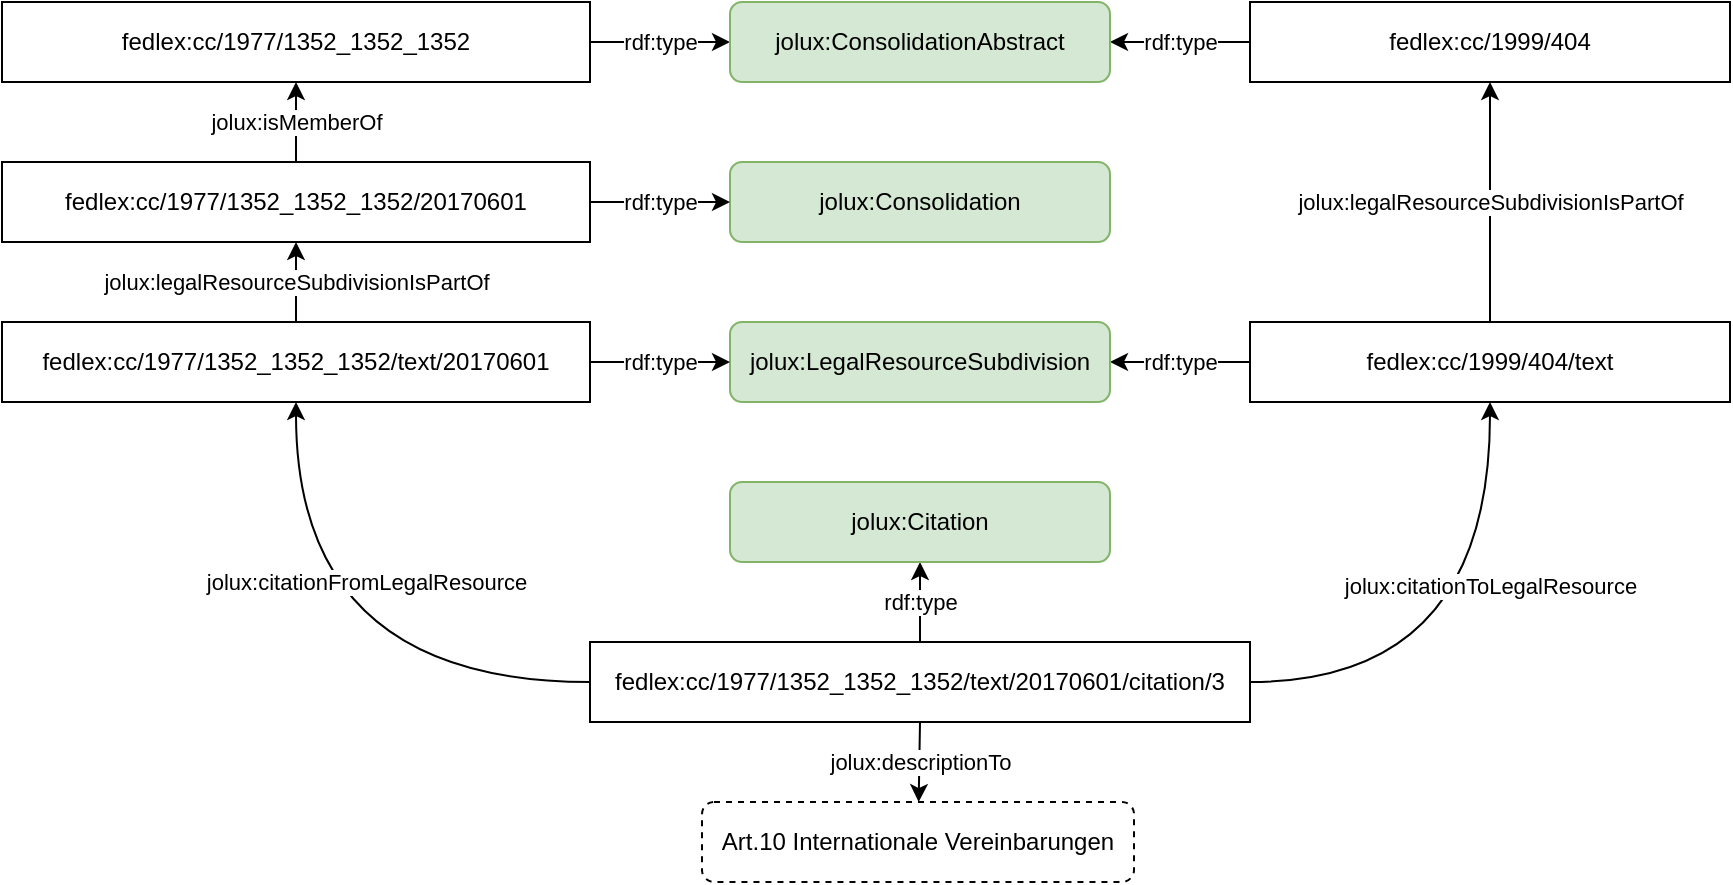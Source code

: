 <mxfile>
    <diagram id="SRrs_ta1pIiSuB_7zpYr" name="Seite-1">
        <mxGraphModel dx="1345" dy="664" grid="1" gridSize="10" guides="1" tooltips="1" connect="1" arrows="1" fold="1" page="1" pageScale="1" pageWidth="827" pageHeight="1169" math="0" shadow="0">
            <root>
                <mxCell id="0"/>
                <mxCell id="1" parent="0"/>
                <mxCell id="4" style="edgeStyle=orthogonalEdgeStyle;html=1;entryX=0;entryY=0.5;entryDx=0;entryDy=0;exitX=1;exitY=0.5;exitDx=0;exitDy=0;" parent="1" source="2" target="68" edge="1">
                    <mxGeometry relative="1" as="geometry">
                        <mxPoint x="328" y="220" as="targetPoint"/>
                        <mxPoint x="670" y="230" as="sourcePoint"/>
                    </mxGeometry>
                </mxCell>
                <mxCell id="5" value="&lt;div&gt;rdf:type&lt;/div&gt;" style="edgeLabel;html=1;align=center;verticalAlign=middle;resizable=0;points=[];" parent="4" vertex="1" connectable="0">
                    <mxGeometry relative="1" as="geometry">
                        <mxPoint as="offset"/>
                    </mxGeometry>
                </mxCell>
                <mxCell id="2" value="fedlex:cc/1977/1352_1352_1352" style="rounded=0;whiteSpace=wrap;html=1;" parent="1" vertex="1">
                    <mxGeometry x="360" y="200" width="294" height="40" as="geometry"/>
                </mxCell>
                <mxCell id="8" style="edgeStyle=orthogonalEdgeStyle;html=1;exitX=0.5;exitY=0;exitDx=0;exitDy=0;rounded=0;entryX=0.5;entryY=1;entryDx=0;entryDy=0;" parent="1" source="6" target="2" edge="1">
                    <mxGeometry relative="1" as="geometry">
                        <mxPoint x="594" y="200" as="targetPoint"/>
                    </mxGeometry>
                </mxCell>
                <mxCell id="10" value="jolux:isMemberOf" style="edgeLabel;html=1;align=center;verticalAlign=middle;resizable=0;points=[];" parent="8" vertex="1" connectable="0">
                    <mxGeometry relative="1" as="geometry">
                        <mxPoint as="offset"/>
                    </mxGeometry>
                </mxCell>
                <mxCell id="52" value="jolux:legalResourceSubdivisionIsPartOf" style="edgeStyle=none;html=1;exitX=0.5;exitY=0;exitDx=0;exitDy=0;entryX=0.5;entryY=1;entryDx=0;entryDy=0;" parent="1" source="51" target="6" edge="1">
                    <mxGeometry relative="1" as="geometry">
                        <mxPoint x="584" y="340" as="targetPoint"/>
                    </mxGeometry>
                </mxCell>
                <mxCell id="6" value="fedlex:cc/1977/1352_1352_1352/20170601" style="rounded=0;whiteSpace=wrap;html=1;" parent="1" vertex="1">
                    <mxGeometry x="360" y="280" width="294" height="40" as="geometry"/>
                </mxCell>
                <mxCell id="51" value="fedlex:cc/1977/1352_1352_1352/text/20170601" style="rounded=0;whiteSpace=wrap;html=1;" parent="1" vertex="1">
                    <mxGeometry x="360" y="360" width="294" height="40" as="geometry"/>
                </mxCell>
                <mxCell id="58" value="rdf:type" style="edgeStyle=orthogonalEdgeStyle;curved=1;html=1;exitX=0.5;exitY=0;exitDx=0;exitDy=0;" parent="1" source="56" target="57" edge="1">
                    <mxGeometry relative="1" as="geometry"/>
                </mxCell>
                <mxCell id="60" style="edgeStyle=orthogonalEdgeStyle;curved=1;html=1;entryX=0.5;entryY=1;entryDx=0;entryDy=0;exitX=0;exitY=0.5;exitDx=0;exitDy=0;" parent="1" source="56" target="51" edge="1">
                    <mxGeometry relative="1" as="geometry"/>
                </mxCell>
                <mxCell id="61" value="jolux:citationFromLegalResource" style="edgeLabel;html=1;align=center;verticalAlign=middle;resizable=0;points=[];" parent="60" vertex="1" connectable="0">
                    <mxGeometry x="-0.22" y="-11" relative="1" as="geometry">
                        <mxPoint y="-39" as="offset"/>
                    </mxGeometry>
                </mxCell>
                <mxCell id="82" value="jolux:citationToLegalResource" style="edgeStyle=orthogonalEdgeStyle;curved=1;html=1;entryX=0.5;entryY=1;entryDx=0;entryDy=0;exitX=1;exitY=0.5;exitDx=0;exitDy=0;" parent="1" source="56" target="75" edge="1">
                    <mxGeometry x="0.291" relative="1" as="geometry">
                        <mxPoint as="offset"/>
                    </mxGeometry>
                </mxCell>
                <mxCell id="84" value="jolux:descriptionTo" style="edgeStyle=none;html=1;exitX=0.5;exitY=1;exitDx=0;exitDy=0;" parent="1" source="56" target="83" edge="1">
                    <mxGeometry relative="1" as="geometry"/>
                </mxCell>
                <mxCell id="56" value="fedlex:cc/1977/1352_1352_1352/text/20170601/citation/3" style="rounded=0;whiteSpace=wrap;html=1;" parent="1" vertex="1">
                    <mxGeometry x="654" y="520" width="330" height="40" as="geometry"/>
                </mxCell>
                <mxCell id="57" value="jolux:Citation" style="rounded=1;whiteSpace=wrap;html=1;fillColor=#d5e8d4;strokeColor=#82b366;" parent="1" vertex="1">
                    <mxGeometry x="724" y="440" width="190" height="40" as="geometry"/>
                </mxCell>
                <mxCell id="65" style="edgeStyle=orthogonalEdgeStyle;html=1;exitX=0;exitY=0.5;exitDx=0;exitDy=0;entryX=1;entryY=0.5;entryDx=0;entryDy=0;" parent="1" source="67" target="68" edge="1">
                    <mxGeometry relative="1" as="geometry">
                        <mxPoint x="978" y="220" as="sourcePoint"/>
                    </mxGeometry>
                </mxCell>
                <mxCell id="66" value="&lt;div&gt;rdf:type&lt;/div&gt;" style="edgeLabel;html=1;align=center;verticalAlign=middle;resizable=0;points=[];" parent="65" vertex="1" connectable="0">
                    <mxGeometry relative="1" as="geometry">
                        <mxPoint as="offset"/>
                    </mxGeometry>
                </mxCell>
                <mxCell id="67" value="fedlex:cc/1999/404" style="rounded=0;whiteSpace=wrap;html=1;" parent="1" vertex="1">
                    <mxGeometry x="984" y="200" width="240" height="40" as="geometry"/>
                </mxCell>
                <mxCell id="68" value="jolux:ConsolidationAbstract" style="rounded=1;whiteSpace=wrap;html=1;fillColor=#d5e8d4;strokeColor=#82b366;" parent="1" vertex="1">
                    <mxGeometry x="724" y="200" width="190" height="40" as="geometry"/>
                </mxCell>
                <mxCell id="72" value="jolux:legalResourceSubdivisionIsPartOf" style="edgeStyle=none;html=1;exitX=0.5;exitY=0;exitDx=0;exitDy=0;entryX=0.5;entryY=1;entryDx=0;entryDy=0;" parent="1" source="75" target="67" edge="1">
                    <mxGeometry relative="1" as="geometry">
                        <mxPoint x="1104" y="320" as="targetPoint"/>
                    </mxGeometry>
                </mxCell>
                <mxCell id="74" value="jolux:Consolidation" style="rounded=1;whiteSpace=wrap;html=1;fillColor=#d5e8d4;strokeColor=#82b366;" parent="1" vertex="1">
                    <mxGeometry x="724" y="280" width="190" height="40" as="geometry"/>
                </mxCell>
                <mxCell id="75" value="fedlex:cc/1999/404/text" style="rounded=0;whiteSpace=wrap;html=1;" parent="1" vertex="1">
                    <mxGeometry x="984" y="360" width="240" height="40" as="geometry"/>
                </mxCell>
                <mxCell id="76" value="rdf:type" style="edgeStyle=orthogonalEdgeStyle;rounded=0;html=1;exitX=0;exitY=0.5;exitDx=0;exitDy=0;entryX=1;entryY=0.5;entryDx=0;entryDy=0;" parent="1" source="75" target="77" edge="1">
                    <mxGeometry relative="1" as="geometry">
                        <mxPoint x="978" y="380" as="sourcePoint"/>
                    </mxGeometry>
                </mxCell>
                <mxCell id="77" value="jolux:LegalResourceSubdivision" style="rounded=1;whiteSpace=wrap;html=1;fillColor=#d5e8d4;strokeColor=#82b366;" parent="1" vertex="1">
                    <mxGeometry x="724" y="360" width="190" height="40" as="geometry"/>
                </mxCell>
                <mxCell id="78" style="edgeStyle=orthogonalEdgeStyle;html=1;entryX=0;entryY=0.5;entryDx=0;entryDy=0;exitX=1;exitY=0.5;exitDx=0;exitDy=0;" parent="1" source="6" target="74" edge="1">
                    <mxGeometry relative="1" as="geometry">
                        <mxPoint x="660" y="300" as="sourcePoint"/>
                        <mxPoint x="748" y="230" as="targetPoint"/>
                    </mxGeometry>
                </mxCell>
                <mxCell id="79" value="&lt;div&gt;rdf:type&lt;/div&gt;" style="edgeLabel;html=1;align=center;verticalAlign=middle;resizable=0;points=[];" parent="78" vertex="1" connectable="0">
                    <mxGeometry relative="1" as="geometry">
                        <mxPoint as="offset"/>
                    </mxGeometry>
                </mxCell>
                <mxCell id="80" style="edgeStyle=orthogonalEdgeStyle;html=1;entryX=0;entryY=0.5;entryDx=0;entryDy=0;exitX=1;exitY=0.5;exitDx=0;exitDy=0;" parent="1" source="51" target="77" edge="1">
                    <mxGeometry relative="1" as="geometry">
                        <mxPoint x="660" y="380" as="sourcePoint"/>
                        <mxPoint x="720" y="380" as="targetPoint"/>
                    </mxGeometry>
                </mxCell>
                <mxCell id="81" value="&lt;div&gt;rdf:type&lt;/div&gt;" style="edgeLabel;html=1;align=center;verticalAlign=middle;resizable=0;points=[];" parent="80" vertex="1" connectable="0">
                    <mxGeometry relative="1" as="geometry">
                        <mxPoint as="offset"/>
                    </mxGeometry>
                </mxCell>
                <mxCell id="83" value="&lt;span style=&quot;&quot;&gt;Art.10 Internationale Vereinbarungen&lt;br&gt; &lt;/span&gt;" style="rounded=1;whiteSpace=wrap;html=1;dashed=1;" parent="1" vertex="1">
                    <mxGeometry x="710" y="600" width="216" height="40" as="geometry"/>
                </mxCell>
            </root>
        </mxGraphModel>
    </diagram>
</mxfile>